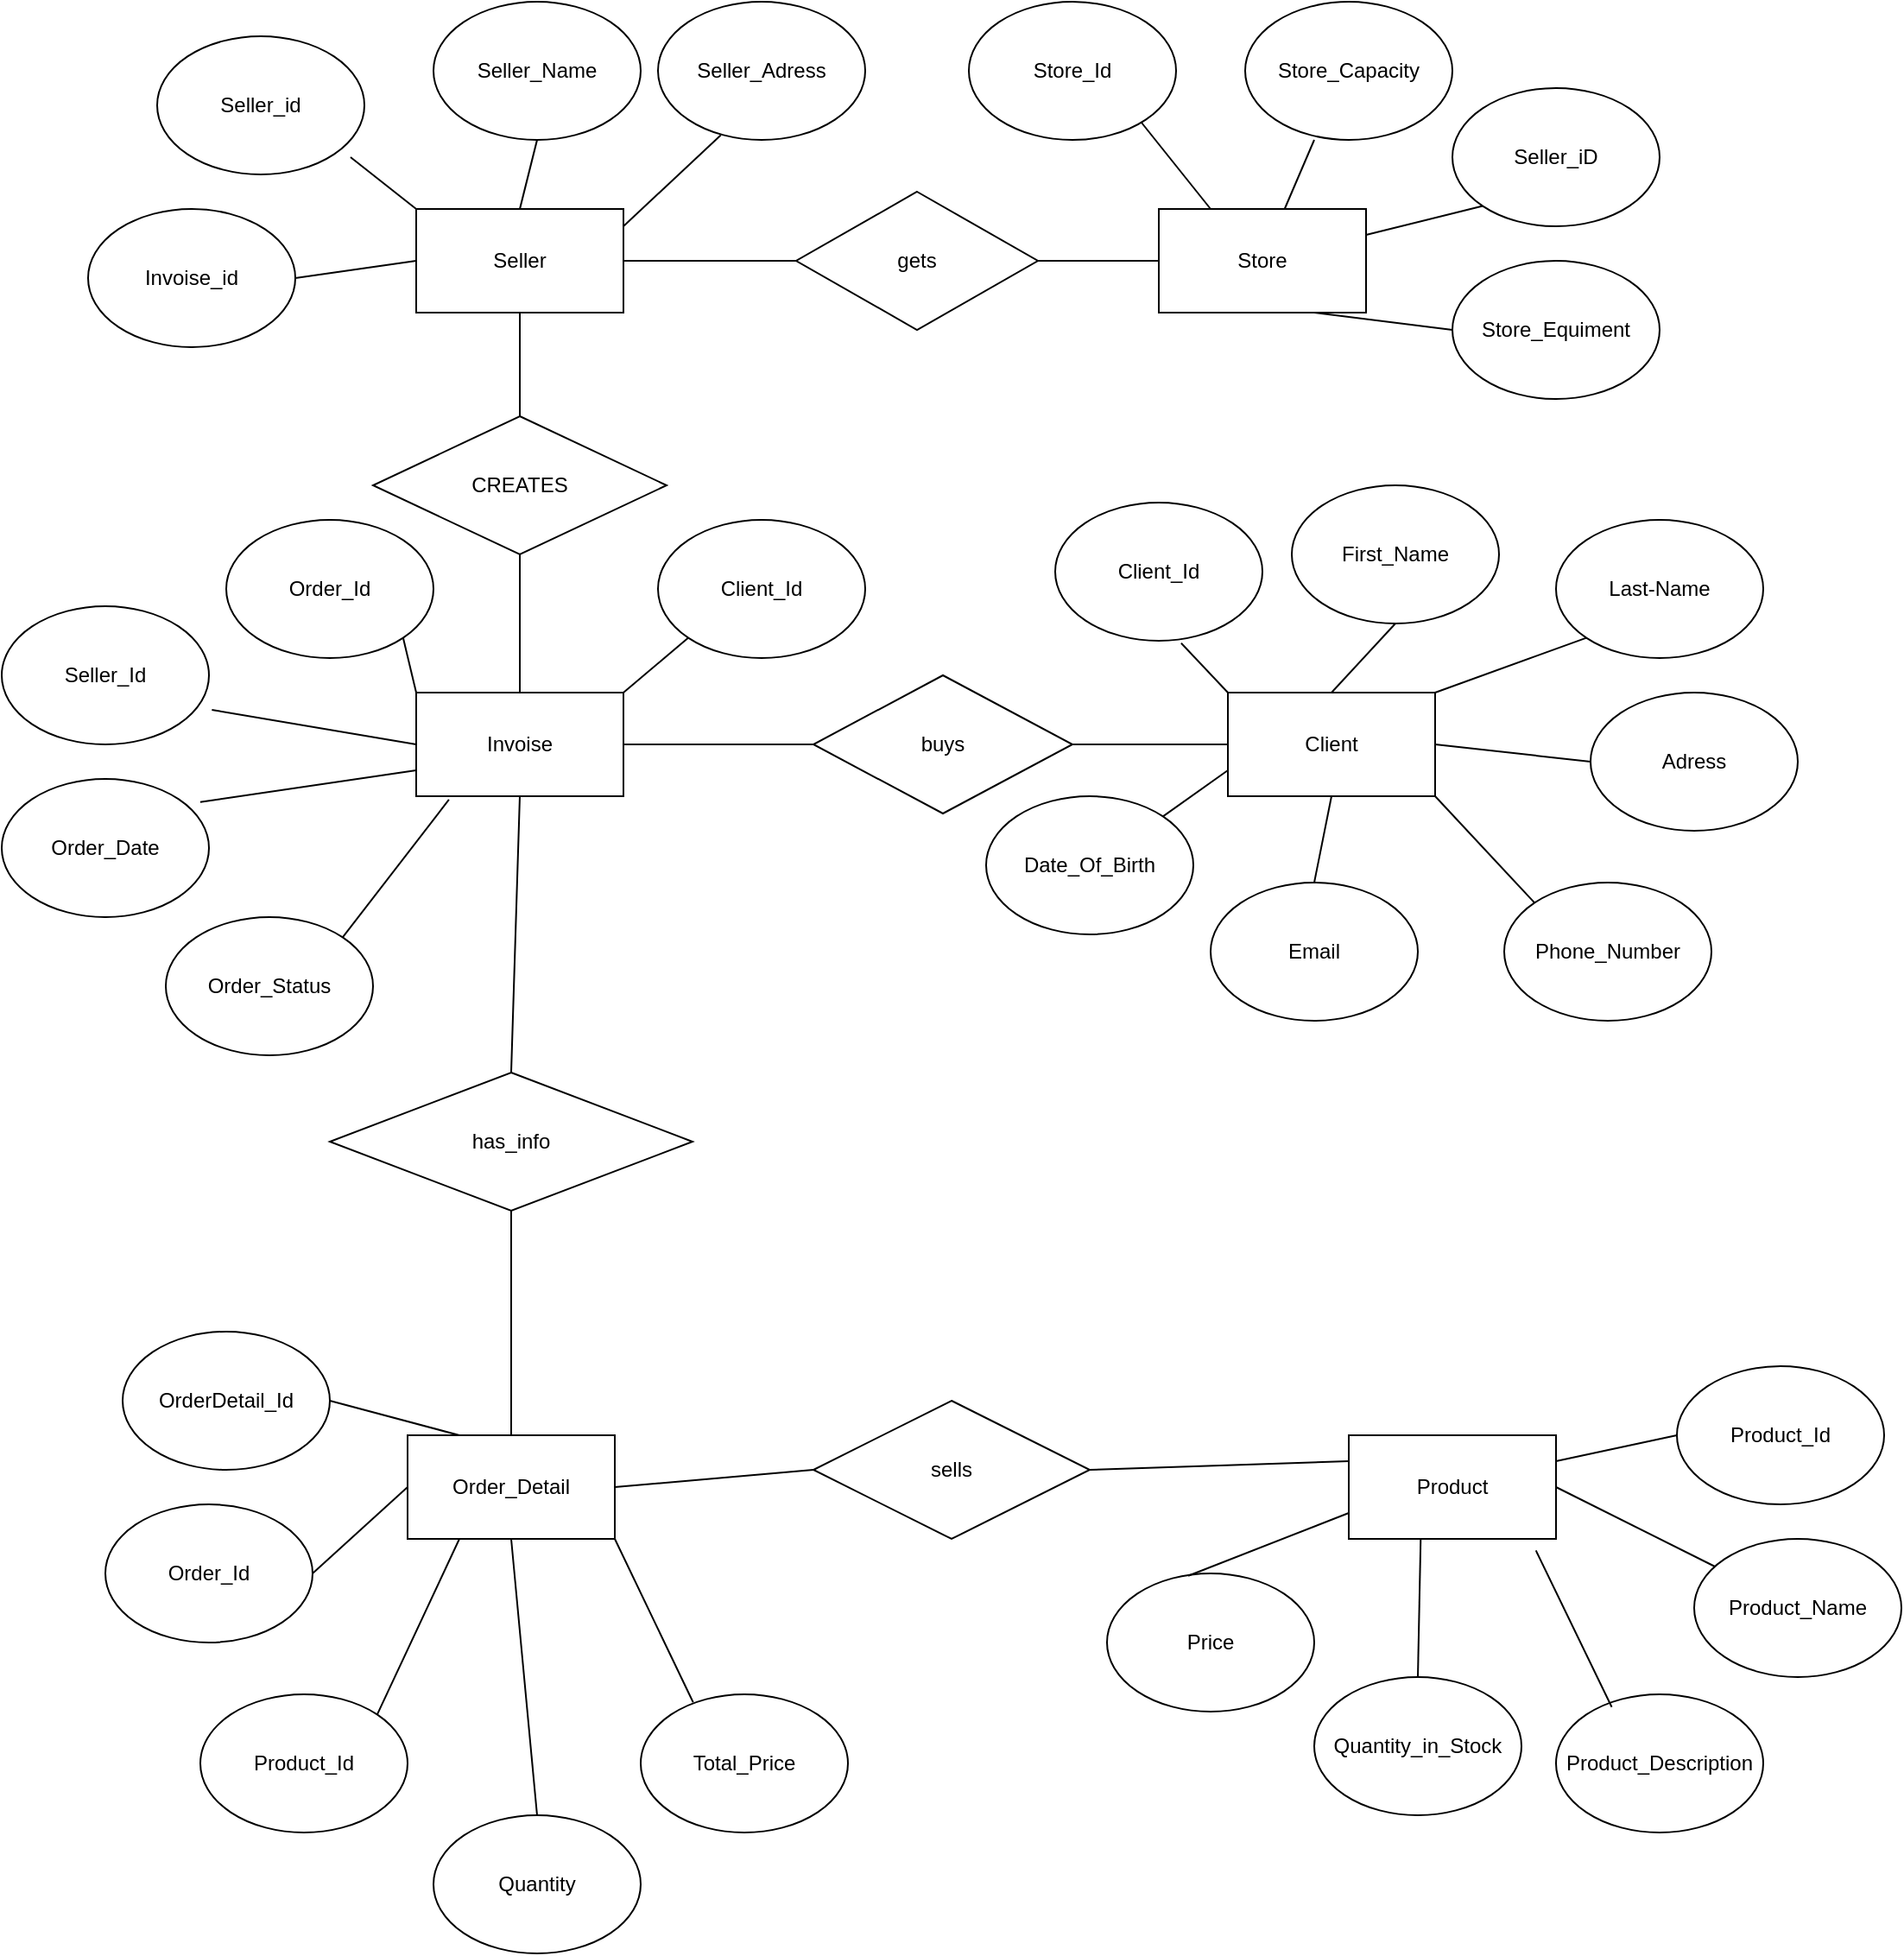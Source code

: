 <mxfile version="22.0.8" type="device">
  <diagram name="Сторінка-1" id="BG7ZqqXnK22bOfR4pvgS">
    <mxGraphModel dx="3452" dy="1335" grid="1" gridSize="10" guides="1" tooltips="1" connect="1" arrows="1" fold="1" page="1" pageScale="1" pageWidth="827" pageHeight="1169" math="0" shadow="0">
      <root>
        <mxCell id="0" />
        <mxCell id="1" parent="0" />
        <mxCell id="vTgYtGO2I8FvDi0Zc58N-1" value="Seller" style="rounded=0;whiteSpace=wrap;html=1;" vertex="1" parent="1">
          <mxGeometry x="200" y="140" width="120" height="60" as="geometry" />
        </mxCell>
        <mxCell id="vTgYtGO2I8FvDi0Zc58N-2" value="Invoise_id" style="ellipse;whiteSpace=wrap;html=1;" vertex="1" parent="1">
          <mxGeometry x="10" y="140" width="120" height="80" as="geometry" />
        </mxCell>
        <mxCell id="vTgYtGO2I8FvDi0Zc58N-3" value="Seller_id" style="ellipse;whiteSpace=wrap;html=1;" vertex="1" parent="1">
          <mxGeometry x="50" y="40" width="120" height="80" as="geometry" />
        </mxCell>
        <mxCell id="vTgYtGO2I8FvDi0Zc58N-4" value="Seller_Name" style="ellipse;whiteSpace=wrap;html=1;" vertex="1" parent="1">
          <mxGeometry x="210" y="20" width="120" height="80" as="geometry" />
        </mxCell>
        <mxCell id="vTgYtGO2I8FvDi0Zc58N-5" value="Seller_Adress" style="ellipse;whiteSpace=wrap;html=1;" vertex="1" parent="1">
          <mxGeometry x="340" y="20" width="120" height="80" as="geometry" />
        </mxCell>
        <mxCell id="vTgYtGO2I8FvDi0Zc58N-8" value="" style="endArrow=none;html=1;rounded=0;exitX=0.5;exitY=0;exitDx=0;exitDy=0;" edge="1" parent="1" source="vTgYtGO2I8FvDi0Zc58N-1">
          <mxGeometry width="50" height="50" relative="1" as="geometry">
            <mxPoint x="220" y="150" as="sourcePoint" />
            <mxPoint x="270" y="100" as="targetPoint" />
          </mxGeometry>
        </mxCell>
        <mxCell id="vTgYtGO2I8FvDi0Zc58N-11" value="" style="endArrow=none;html=1;rounded=0;entryX=0.303;entryY=0.965;entryDx=0;entryDy=0;entryPerimeter=0;" edge="1" parent="1" target="vTgYtGO2I8FvDi0Zc58N-5">
          <mxGeometry width="50" height="50" relative="1" as="geometry">
            <mxPoint x="320" y="150" as="sourcePoint" />
            <mxPoint x="370" y="100" as="targetPoint" />
          </mxGeometry>
        </mxCell>
        <mxCell id="vTgYtGO2I8FvDi0Zc58N-12" value="" style="endArrow=none;html=1;rounded=0;entryX=0;entryY=0.5;entryDx=0;entryDy=0;exitX=1;exitY=0.5;exitDx=0;exitDy=0;" edge="1" parent="1" source="vTgYtGO2I8FvDi0Zc58N-2" target="vTgYtGO2I8FvDi0Zc58N-1">
          <mxGeometry width="50" height="50" relative="1" as="geometry">
            <mxPoint x="130" y="190" as="sourcePoint" />
            <mxPoint x="180" y="140" as="targetPoint" />
          </mxGeometry>
        </mxCell>
        <mxCell id="vTgYtGO2I8FvDi0Zc58N-13" value="" style="endArrow=none;html=1;rounded=0;exitX=0.933;exitY=0.875;exitDx=0;exitDy=0;exitPerimeter=0;entryX=0;entryY=0;entryDx=0;entryDy=0;" edge="1" parent="1" source="vTgYtGO2I8FvDi0Zc58N-3" target="vTgYtGO2I8FvDi0Zc58N-1">
          <mxGeometry width="50" height="50" relative="1" as="geometry">
            <mxPoint x="160" y="160" as="sourcePoint" />
            <mxPoint x="210" y="110" as="targetPoint" />
          </mxGeometry>
        </mxCell>
        <mxCell id="vTgYtGO2I8FvDi0Zc58N-14" value="gets" style="rhombus;whiteSpace=wrap;html=1;" vertex="1" parent="1">
          <mxGeometry x="420" y="130" width="140" height="80" as="geometry" />
        </mxCell>
        <mxCell id="vTgYtGO2I8FvDi0Zc58N-15" value="" style="endArrow=none;html=1;rounded=0;entryX=0;entryY=0.5;entryDx=0;entryDy=0;exitX=1;exitY=0.5;exitDx=0;exitDy=0;" edge="1" parent="1" source="vTgYtGO2I8FvDi0Zc58N-1" target="vTgYtGO2I8FvDi0Zc58N-14">
          <mxGeometry width="50" height="50" relative="1" as="geometry">
            <mxPoint x="390" y="300" as="sourcePoint" />
            <mxPoint x="440" y="250" as="targetPoint" />
          </mxGeometry>
        </mxCell>
        <mxCell id="vTgYtGO2I8FvDi0Zc58N-16" value="Store" style="rounded=0;whiteSpace=wrap;html=1;" vertex="1" parent="1">
          <mxGeometry x="630" y="140" width="120" height="60" as="geometry" />
        </mxCell>
        <mxCell id="vTgYtGO2I8FvDi0Zc58N-17" value="Store_Id" style="ellipse;whiteSpace=wrap;html=1;" vertex="1" parent="1">
          <mxGeometry x="520" y="20" width="120" height="80" as="geometry" />
        </mxCell>
        <mxCell id="vTgYtGO2I8FvDi0Zc58N-18" value="Store_Capacity" style="ellipse;whiteSpace=wrap;html=1;" vertex="1" parent="1">
          <mxGeometry x="680" y="20" width="120" height="80" as="geometry" />
        </mxCell>
        <mxCell id="vTgYtGO2I8FvDi0Zc58N-19" value="Store_Equiment" style="ellipse;whiteSpace=wrap;html=1;" vertex="1" parent="1">
          <mxGeometry x="800" y="170" width="120" height="80" as="geometry" />
        </mxCell>
        <mxCell id="vTgYtGO2I8FvDi0Zc58N-20" value="Seller_iD" style="ellipse;whiteSpace=wrap;html=1;" vertex="1" parent="1">
          <mxGeometry x="800" y="70" width="120" height="80" as="geometry" />
        </mxCell>
        <mxCell id="vTgYtGO2I8FvDi0Zc58N-21" value="" style="endArrow=none;html=1;rounded=0;" edge="1" parent="1" source="vTgYtGO2I8FvDi0Zc58N-14">
          <mxGeometry width="50" height="50" relative="1" as="geometry">
            <mxPoint x="590" y="220" as="sourcePoint" />
            <mxPoint x="630" y="170" as="targetPoint" />
          </mxGeometry>
        </mxCell>
        <mxCell id="vTgYtGO2I8FvDi0Zc58N-22" value="" style="endArrow=none;html=1;rounded=0;entryX=0.75;entryY=1;entryDx=0;entryDy=0;exitX=0;exitY=0.5;exitDx=0;exitDy=0;" edge="1" parent="1" source="vTgYtGO2I8FvDi0Zc58N-19" target="vTgYtGO2I8FvDi0Zc58N-16">
          <mxGeometry width="50" height="50" relative="1" as="geometry">
            <mxPoint x="600" y="300" as="sourcePoint" />
            <mxPoint x="650" y="250" as="targetPoint" />
          </mxGeometry>
        </mxCell>
        <mxCell id="vTgYtGO2I8FvDi0Zc58N-23" value="" style="endArrow=none;html=1;rounded=0;exitX=0.25;exitY=0;exitDx=0;exitDy=0;" edge="1" parent="1" source="vTgYtGO2I8FvDi0Zc58N-16">
          <mxGeometry width="50" height="50" relative="1" as="geometry">
            <mxPoint x="570" y="140" as="sourcePoint" />
            <mxPoint x="620" y="90" as="targetPoint" />
          </mxGeometry>
        </mxCell>
        <mxCell id="vTgYtGO2I8FvDi0Zc58N-24" value="" style="endArrow=none;html=1;rounded=0;" edge="1" parent="1" source="vTgYtGO2I8FvDi0Zc58N-16">
          <mxGeometry width="50" height="50" relative="1" as="geometry">
            <mxPoint x="670" y="150" as="sourcePoint" />
            <mxPoint x="720" y="100" as="targetPoint" />
          </mxGeometry>
        </mxCell>
        <mxCell id="vTgYtGO2I8FvDi0Zc58N-25" value="" style="endArrow=none;html=1;rounded=0;entryX=0;entryY=1;entryDx=0;entryDy=0;exitX=1;exitY=0.25;exitDx=0;exitDy=0;" edge="1" parent="1" source="vTgYtGO2I8FvDi0Zc58N-16" target="vTgYtGO2I8FvDi0Zc58N-20">
          <mxGeometry width="50" height="50" relative="1" as="geometry">
            <mxPoint x="380" y="300" as="sourcePoint" />
            <mxPoint x="430" y="250" as="targetPoint" />
          </mxGeometry>
        </mxCell>
        <mxCell id="vTgYtGO2I8FvDi0Zc58N-26" value="CREATES" style="rhombus;whiteSpace=wrap;html=1;" vertex="1" parent="1">
          <mxGeometry x="175" y="260" width="170" height="80" as="geometry" />
        </mxCell>
        <mxCell id="vTgYtGO2I8FvDi0Zc58N-27" value="" style="endArrow=none;html=1;rounded=0;exitX=0.5;exitY=0;exitDx=0;exitDy=0;" edge="1" parent="1" source="vTgYtGO2I8FvDi0Zc58N-26">
          <mxGeometry width="50" height="50" relative="1" as="geometry">
            <mxPoint x="210" y="250" as="sourcePoint" />
            <mxPoint x="260" y="200" as="targetPoint" />
          </mxGeometry>
        </mxCell>
        <mxCell id="vTgYtGO2I8FvDi0Zc58N-28" value="Invoise" style="rounded=0;whiteSpace=wrap;html=1;" vertex="1" parent="1">
          <mxGeometry x="200" y="420" width="120" height="60" as="geometry" />
        </mxCell>
        <mxCell id="vTgYtGO2I8FvDi0Zc58N-29" value="" style="endArrow=none;html=1;rounded=0;exitX=0.5;exitY=0;exitDx=0;exitDy=0;" edge="1" parent="1" source="vTgYtGO2I8FvDi0Zc58N-28">
          <mxGeometry width="50" height="50" relative="1" as="geometry">
            <mxPoint x="210" y="390" as="sourcePoint" />
            <mxPoint x="260" y="340" as="targetPoint" />
          </mxGeometry>
        </mxCell>
        <mxCell id="vTgYtGO2I8FvDi0Zc58N-30" value="Order_Id" style="ellipse;whiteSpace=wrap;html=1;" vertex="1" parent="1">
          <mxGeometry x="90" y="320" width="120" height="80" as="geometry" />
        </mxCell>
        <mxCell id="vTgYtGO2I8FvDi0Zc58N-31" value="Seller_Id" style="ellipse;whiteSpace=wrap;html=1;" vertex="1" parent="1">
          <mxGeometry x="-40" y="370" width="120" height="80" as="geometry" />
        </mxCell>
        <mxCell id="vTgYtGO2I8FvDi0Zc58N-32" value="Order_Date" style="ellipse;whiteSpace=wrap;html=1;" vertex="1" parent="1">
          <mxGeometry x="-40" y="470" width="120" height="80" as="geometry" />
        </mxCell>
        <mxCell id="vTgYtGO2I8FvDi0Zc58N-33" value="Order_Status" style="ellipse;whiteSpace=wrap;html=1;" vertex="1" parent="1">
          <mxGeometry x="55" y="550" width="120" height="80" as="geometry" />
        </mxCell>
        <mxCell id="vTgYtGO2I8FvDi0Zc58N-34" value="Client_Id" style="ellipse;whiteSpace=wrap;html=1;" vertex="1" parent="1">
          <mxGeometry x="340" y="320" width="120" height="80" as="geometry" />
        </mxCell>
        <mxCell id="vTgYtGO2I8FvDi0Zc58N-35" value="" style="endArrow=none;html=1;rounded=0;exitX=0;exitY=0;exitDx=0;exitDy=0;entryX=1;entryY=1;entryDx=0;entryDy=0;" edge="1" parent="1" source="vTgYtGO2I8FvDi0Zc58N-28" target="vTgYtGO2I8FvDi0Zc58N-30">
          <mxGeometry width="50" height="50" relative="1" as="geometry">
            <mxPoint x="130" y="450" as="sourcePoint" />
            <mxPoint x="170" y="400" as="targetPoint" />
          </mxGeometry>
        </mxCell>
        <mxCell id="vTgYtGO2I8FvDi0Zc58N-36" value="" style="endArrow=none;html=1;rounded=0;exitX=1.014;exitY=0.75;exitDx=0;exitDy=0;exitPerimeter=0;" edge="1" parent="1" source="vTgYtGO2I8FvDi0Zc58N-31">
          <mxGeometry width="50" height="50" relative="1" as="geometry">
            <mxPoint x="150" y="500" as="sourcePoint" />
            <mxPoint x="200" y="450" as="targetPoint" />
          </mxGeometry>
        </mxCell>
        <mxCell id="vTgYtGO2I8FvDi0Zc58N-37" value="" style="endArrow=none;html=1;rounded=0;exitX=1;exitY=0;exitDx=0;exitDy=0;entryX=0;entryY=1;entryDx=0;entryDy=0;" edge="1" parent="1" source="vTgYtGO2I8FvDi0Zc58N-28" target="vTgYtGO2I8FvDi0Zc58N-34">
          <mxGeometry width="50" height="50" relative="1" as="geometry">
            <mxPoint x="380" y="300" as="sourcePoint" />
            <mxPoint x="430" y="250" as="targetPoint" />
          </mxGeometry>
        </mxCell>
        <mxCell id="vTgYtGO2I8FvDi0Zc58N-38" value="" style="endArrow=none;html=1;rounded=0;exitX=0.958;exitY=0.167;exitDx=0;exitDy=0;exitPerimeter=0;entryX=0;entryY=0.75;entryDx=0;entryDy=0;" edge="1" parent="1" source="vTgYtGO2I8FvDi0Zc58N-32" target="vTgYtGO2I8FvDi0Zc58N-28">
          <mxGeometry width="50" height="50" relative="1" as="geometry">
            <mxPoint x="380" y="300" as="sourcePoint" />
            <mxPoint x="430" y="250" as="targetPoint" />
          </mxGeometry>
        </mxCell>
        <mxCell id="vTgYtGO2I8FvDi0Zc58N-39" value="" style="endArrow=none;html=1;rounded=0;exitX=1;exitY=0;exitDx=0;exitDy=0;entryX=0.158;entryY=1.033;entryDx=0;entryDy=0;entryPerimeter=0;" edge="1" parent="1" source="vTgYtGO2I8FvDi0Zc58N-33" target="vTgYtGO2I8FvDi0Zc58N-28">
          <mxGeometry width="50" height="50" relative="1" as="geometry">
            <mxPoint x="380" y="300" as="sourcePoint" />
            <mxPoint x="430" y="250" as="targetPoint" />
          </mxGeometry>
        </mxCell>
        <mxCell id="vTgYtGO2I8FvDi0Zc58N-40" value="buys" style="rhombus;whiteSpace=wrap;html=1;" vertex="1" parent="1">
          <mxGeometry x="430" y="410" width="150" height="80" as="geometry" />
        </mxCell>
        <mxCell id="vTgYtGO2I8FvDi0Zc58N-41" value="Client" style="rounded=0;whiteSpace=wrap;html=1;" vertex="1" parent="1">
          <mxGeometry x="670" y="420" width="120" height="60" as="geometry" />
        </mxCell>
        <mxCell id="vTgYtGO2I8FvDi0Zc58N-42" value="" style="endArrow=none;html=1;rounded=0;entryX=0;entryY=0.5;entryDx=0;entryDy=0;exitX=1;exitY=0.5;exitDx=0;exitDy=0;" edge="1" parent="1" source="vTgYtGO2I8FvDi0Zc58N-28" target="vTgYtGO2I8FvDi0Zc58N-40">
          <mxGeometry width="50" height="50" relative="1" as="geometry">
            <mxPoint x="380" y="300" as="sourcePoint" />
            <mxPoint x="430" y="250" as="targetPoint" />
          </mxGeometry>
        </mxCell>
        <mxCell id="vTgYtGO2I8FvDi0Zc58N-43" value="" style="endArrow=none;html=1;rounded=0;entryX=1;entryY=0.5;entryDx=0;entryDy=0;exitX=0;exitY=0.5;exitDx=0;exitDy=0;" edge="1" parent="1" source="vTgYtGO2I8FvDi0Zc58N-41" target="vTgYtGO2I8FvDi0Zc58N-40">
          <mxGeometry width="50" height="50" relative="1" as="geometry">
            <mxPoint x="380" y="300" as="sourcePoint" />
            <mxPoint x="430" y="250" as="targetPoint" />
          </mxGeometry>
        </mxCell>
        <mxCell id="vTgYtGO2I8FvDi0Zc58N-44" value="First_Name" style="ellipse;whiteSpace=wrap;html=1;" vertex="1" parent="1">
          <mxGeometry x="707" y="300" width="120" height="80" as="geometry" />
        </mxCell>
        <mxCell id="vTgYtGO2I8FvDi0Zc58N-45" value="Client_Id" style="ellipse;whiteSpace=wrap;html=1;" vertex="1" parent="1">
          <mxGeometry x="570" y="310" width="120" height="80" as="geometry" />
        </mxCell>
        <mxCell id="vTgYtGO2I8FvDi0Zc58N-46" value="Last-Name" style="ellipse;whiteSpace=wrap;html=1;" vertex="1" parent="1">
          <mxGeometry x="860" y="320" width="120" height="80" as="geometry" />
        </mxCell>
        <mxCell id="vTgYtGO2I8FvDi0Zc58N-47" value="Date_Of_Birth" style="ellipse;whiteSpace=wrap;html=1;" vertex="1" parent="1">
          <mxGeometry x="530" y="480" width="120" height="80" as="geometry" />
        </mxCell>
        <mxCell id="vTgYtGO2I8FvDi0Zc58N-48" value="Email" style="ellipse;whiteSpace=wrap;html=1;" vertex="1" parent="1">
          <mxGeometry x="660" y="530" width="120" height="80" as="geometry" />
        </mxCell>
        <mxCell id="vTgYtGO2I8FvDi0Zc58N-49" value="Phone_Number" style="ellipse;whiteSpace=wrap;html=1;" vertex="1" parent="1">
          <mxGeometry x="830" y="530" width="120" height="80" as="geometry" />
        </mxCell>
        <mxCell id="vTgYtGO2I8FvDi0Zc58N-50" value="Adress" style="ellipse;whiteSpace=wrap;html=1;" vertex="1" parent="1">
          <mxGeometry x="880" y="420" width="120" height="80" as="geometry" />
        </mxCell>
        <mxCell id="vTgYtGO2I8FvDi0Zc58N-51" value="" style="endArrow=none;html=1;rounded=0;exitX=1;exitY=0.5;exitDx=0;exitDy=0;" edge="1" parent="1" source="vTgYtGO2I8FvDi0Zc58N-41">
          <mxGeometry width="50" height="50" relative="1" as="geometry">
            <mxPoint x="810" y="460" as="sourcePoint" />
            <mxPoint x="880" y="460" as="targetPoint" />
          </mxGeometry>
        </mxCell>
        <mxCell id="vTgYtGO2I8FvDi0Zc58N-52" value="" style="endArrow=none;html=1;rounded=0;exitX=0;exitY=0;exitDx=0;exitDy=0;entryX=1;entryY=1;entryDx=0;entryDy=0;" edge="1" parent="1" source="vTgYtGO2I8FvDi0Zc58N-49" target="vTgYtGO2I8FvDi0Zc58N-41">
          <mxGeometry width="50" height="50" relative="1" as="geometry">
            <mxPoint x="380" y="300" as="sourcePoint" />
            <mxPoint x="430" y="250" as="targetPoint" />
          </mxGeometry>
        </mxCell>
        <mxCell id="vTgYtGO2I8FvDi0Zc58N-53" value="" style="endArrow=none;html=1;rounded=0;entryX=0.5;entryY=0;entryDx=0;entryDy=0;exitX=0.5;exitY=1;exitDx=0;exitDy=0;" edge="1" parent="1" source="vTgYtGO2I8FvDi0Zc58N-41" target="vTgYtGO2I8FvDi0Zc58N-48">
          <mxGeometry width="50" height="50" relative="1" as="geometry">
            <mxPoint x="380" y="300" as="sourcePoint" />
            <mxPoint x="430" y="250" as="targetPoint" />
          </mxGeometry>
        </mxCell>
        <mxCell id="vTgYtGO2I8FvDi0Zc58N-54" value="" style="endArrow=none;html=1;rounded=0;exitX=1;exitY=0;exitDx=0;exitDy=0;entryX=0;entryY=0.75;entryDx=0;entryDy=0;" edge="1" parent="1" source="vTgYtGO2I8FvDi0Zc58N-47" target="vTgYtGO2I8FvDi0Zc58N-41">
          <mxGeometry width="50" height="50" relative="1" as="geometry">
            <mxPoint x="380" y="300" as="sourcePoint" />
            <mxPoint x="430" y="250" as="targetPoint" />
          </mxGeometry>
        </mxCell>
        <mxCell id="vTgYtGO2I8FvDi0Zc58N-55" value="" style="endArrow=none;html=1;rounded=0;entryX=1;entryY=0;entryDx=0;entryDy=0;exitX=0;exitY=1;exitDx=0;exitDy=0;" edge="1" parent="1" source="vTgYtGO2I8FvDi0Zc58N-46" target="vTgYtGO2I8FvDi0Zc58N-41">
          <mxGeometry width="50" height="50" relative="1" as="geometry">
            <mxPoint x="380" y="300" as="sourcePoint" />
            <mxPoint x="430" y="250" as="targetPoint" />
          </mxGeometry>
        </mxCell>
        <mxCell id="vTgYtGO2I8FvDi0Zc58N-56" value="" style="endArrow=none;html=1;rounded=0;entryX=0.5;entryY=0;entryDx=0;entryDy=0;exitX=0.5;exitY=1;exitDx=0;exitDy=0;" edge="1" parent="1" source="vTgYtGO2I8FvDi0Zc58N-44" target="vTgYtGO2I8FvDi0Zc58N-41">
          <mxGeometry width="50" height="50" relative="1" as="geometry">
            <mxPoint x="380" y="300" as="sourcePoint" />
            <mxPoint x="430" y="250" as="targetPoint" />
          </mxGeometry>
        </mxCell>
        <mxCell id="vTgYtGO2I8FvDi0Zc58N-57" value="" style="endArrow=none;html=1;rounded=0;exitX=0;exitY=0;exitDx=0;exitDy=0;entryX=0.608;entryY=1.017;entryDx=0;entryDy=0;entryPerimeter=0;" edge="1" parent="1" source="vTgYtGO2I8FvDi0Zc58N-41" target="vTgYtGO2I8FvDi0Zc58N-45">
          <mxGeometry width="50" height="50" relative="1" as="geometry">
            <mxPoint x="380" y="300" as="sourcePoint" />
            <mxPoint x="430" y="250" as="targetPoint" />
          </mxGeometry>
        </mxCell>
        <mxCell id="vTgYtGO2I8FvDi0Zc58N-59" value="has_info" style="rhombus;whiteSpace=wrap;html=1;" vertex="1" parent="1">
          <mxGeometry x="150" y="640" width="210" height="80" as="geometry" />
        </mxCell>
        <mxCell id="vTgYtGO2I8FvDi0Zc58N-60" value="Order_Detail" style="rounded=0;whiteSpace=wrap;html=1;" vertex="1" parent="1">
          <mxGeometry x="195" y="850" width="120" height="60" as="geometry" />
        </mxCell>
        <mxCell id="vTgYtGO2I8FvDi0Zc58N-61" value="sells" style="rhombus;whiteSpace=wrap;html=1;" vertex="1" parent="1">
          <mxGeometry x="430" y="830" width="160" height="80" as="geometry" />
        </mxCell>
        <mxCell id="vTgYtGO2I8FvDi0Zc58N-62" value="Product" style="rounded=0;whiteSpace=wrap;html=1;" vertex="1" parent="1">
          <mxGeometry x="740" y="850" width="120" height="60" as="geometry" />
        </mxCell>
        <mxCell id="vTgYtGO2I8FvDi0Zc58N-63" value="Product_Description" style="ellipse;whiteSpace=wrap;html=1;" vertex="1" parent="1">
          <mxGeometry x="860" y="1000" width="120" height="80" as="geometry" />
        </mxCell>
        <mxCell id="vTgYtGO2I8FvDi0Zc58N-64" value="Product_Id" style="ellipse;whiteSpace=wrap;html=1;" vertex="1" parent="1">
          <mxGeometry x="930" y="810" width="120" height="80" as="geometry" />
        </mxCell>
        <mxCell id="vTgYtGO2I8FvDi0Zc58N-65" value="Product_Name" style="ellipse;whiteSpace=wrap;html=1;" vertex="1" parent="1">
          <mxGeometry x="940" y="910" width="120" height="80" as="geometry" />
        </mxCell>
        <mxCell id="vTgYtGO2I8FvDi0Zc58N-66" value="Quantity_in_Stock" style="ellipse;whiteSpace=wrap;html=1;" vertex="1" parent="1">
          <mxGeometry x="720" y="990" width="120" height="80" as="geometry" />
        </mxCell>
        <mxCell id="vTgYtGO2I8FvDi0Zc58N-67" value="Price" style="ellipse;whiteSpace=wrap;html=1;" vertex="1" parent="1">
          <mxGeometry x="600" y="930" width="120" height="80" as="geometry" />
        </mxCell>
        <mxCell id="vTgYtGO2I8FvDi0Zc58N-68" value="Total_Price" style="ellipse;whiteSpace=wrap;html=1;" vertex="1" parent="1">
          <mxGeometry x="330" y="1000" width="120" height="80" as="geometry" />
        </mxCell>
        <mxCell id="vTgYtGO2I8FvDi0Zc58N-69" value="Quantity" style="ellipse;whiteSpace=wrap;html=1;" vertex="1" parent="1">
          <mxGeometry x="210" y="1070" width="120" height="80" as="geometry" />
        </mxCell>
        <mxCell id="vTgYtGO2I8FvDi0Zc58N-70" value="Product_Id" style="ellipse;whiteSpace=wrap;html=1;" vertex="1" parent="1">
          <mxGeometry x="75" y="1000" width="120" height="80" as="geometry" />
        </mxCell>
        <mxCell id="vTgYtGO2I8FvDi0Zc58N-71" value="Order_Id" style="ellipse;whiteSpace=wrap;html=1;" vertex="1" parent="1">
          <mxGeometry x="20" y="890" width="120" height="80" as="geometry" />
        </mxCell>
        <mxCell id="vTgYtGO2I8FvDi0Zc58N-72" value="OrderDetail_Id" style="ellipse;whiteSpace=wrap;html=1;" vertex="1" parent="1">
          <mxGeometry x="30" y="790" width="120" height="80" as="geometry" />
        </mxCell>
        <mxCell id="vTgYtGO2I8FvDi0Zc58N-73" value="" style="endArrow=none;html=1;rounded=0;entryX=1;entryY=1;entryDx=0;entryDy=0;exitX=0.253;exitY=0.058;exitDx=0;exitDy=0;exitPerimeter=0;" edge="1" parent="1" source="vTgYtGO2I8FvDi0Zc58N-68" target="vTgYtGO2I8FvDi0Zc58N-60">
          <mxGeometry width="50" height="50" relative="1" as="geometry">
            <mxPoint x="310" y="1110" as="sourcePoint" />
            <mxPoint x="360" y="1060" as="targetPoint" />
          </mxGeometry>
        </mxCell>
        <mxCell id="vTgYtGO2I8FvDi0Zc58N-74" value="" style="endArrow=none;html=1;rounded=0;exitX=0.5;exitY=0;exitDx=0;exitDy=0;entryX=0.5;entryY=1;entryDx=0;entryDy=0;" edge="1" parent="1" source="vTgYtGO2I8FvDi0Zc58N-69" target="vTgYtGO2I8FvDi0Zc58N-60">
          <mxGeometry width="50" height="50" relative="1" as="geometry">
            <mxPoint x="310" y="1110" as="sourcePoint" />
            <mxPoint x="360" y="1060" as="targetPoint" />
          </mxGeometry>
        </mxCell>
        <mxCell id="vTgYtGO2I8FvDi0Zc58N-75" value="" style="endArrow=none;html=1;rounded=0;exitX=1;exitY=0;exitDx=0;exitDy=0;entryX=0.25;entryY=1;entryDx=0;entryDy=0;" edge="1" parent="1" source="vTgYtGO2I8FvDi0Zc58N-70" target="vTgYtGO2I8FvDi0Zc58N-60">
          <mxGeometry width="50" height="50" relative="1" as="geometry">
            <mxPoint x="310" y="1110" as="sourcePoint" />
            <mxPoint x="360" y="1060" as="targetPoint" />
          </mxGeometry>
        </mxCell>
        <mxCell id="vTgYtGO2I8FvDi0Zc58N-76" value="" style="endArrow=none;html=1;rounded=0;exitX=1;exitY=0.5;exitDx=0;exitDy=0;entryX=0;entryY=0.5;entryDx=0;entryDy=0;" edge="1" parent="1" source="vTgYtGO2I8FvDi0Zc58N-71" target="vTgYtGO2I8FvDi0Zc58N-60">
          <mxGeometry width="50" height="50" relative="1" as="geometry">
            <mxPoint x="310" y="1110" as="sourcePoint" />
            <mxPoint x="360" y="1060" as="targetPoint" />
          </mxGeometry>
        </mxCell>
        <mxCell id="vTgYtGO2I8FvDi0Zc58N-77" value="" style="endArrow=none;html=1;rounded=0;entryX=0.25;entryY=0;entryDx=0;entryDy=0;exitX=1;exitY=0.5;exitDx=0;exitDy=0;" edge="1" parent="1" source="vTgYtGO2I8FvDi0Zc58N-72" target="vTgYtGO2I8FvDi0Zc58N-60">
          <mxGeometry width="50" height="50" relative="1" as="geometry">
            <mxPoint x="310" y="1110" as="sourcePoint" />
            <mxPoint x="360" y="1060" as="targetPoint" />
          </mxGeometry>
        </mxCell>
        <mxCell id="vTgYtGO2I8FvDi0Zc58N-78" value="" style="endArrow=none;html=1;rounded=0;entryX=0.392;entryY=0.017;entryDx=0;entryDy=0;entryPerimeter=0;exitX=0;exitY=0.75;exitDx=0;exitDy=0;" edge="1" parent="1" source="vTgYtGO2I8FvDi0Zc58N-62" target="vTgYtGO2I8FvDi0Zc58N-67">
          <mxGeometry width="50" height="50" relative="1" as="geometry">
            <mxPoint x="300" y="960" as="sourcePoint" />
            <mxPoint x="350" y="910" as="targetPoint" />
          </mxGeometry>
        </mxCell>
        <mxCell id="vTgYtGO2I8FvDi0Zc58N-79" value="" style="endArrow=none;html=1;rounded=0;exitX=0.5;exitY=0;exitDx=0;exitDy=0;entryX=0.347;entryY=1;entryDx=0;entryDy=0;entryPerimeter=0;" edge="1" parent="1" source="vTgYtGO2I8FvDi0Zc58N-66" target="vTgYtGO2I8FvDi0Zc58N-62">
          <mxGeometry width="50" height="50" relative="1" as="geometry">
            <mxPoint x="300" y="960" as="sourcePoint" />
            <mxPoint x="350" y="910" as="targetPoint" />
          </mxGeometry>
        </mxCell>
        <mxCell id="vTgYtGO2I8FvDi0Zc58N-80" value="" style="endArrow=none;html=1;rounded=0;exitX=0.269;exitY=0.092;exitDx=0;exitDy=0;exitPerimeter=0;entryX=0.903;entryY=1.111;entryDx=0;entryDy=0;entryPerimeter=0;" edge="1" parent="1" source="vTgYtGO2I8FvDi0Zc58N-63" target="vTgYtGO2I8FvDi0Zc58N-62">
          <mxGeometry width="50" height="50" relative="1" as="geometry">
            <mxPoint x="300" y="960" as="sourcePoint" />
            <mxPoint x="350" y="910" as="targetPoint" />
          </mxGeometry>
        </mxCell>
        <mxCell id="vTgYtGO2I8FvDi0Zc58N-81" value="" style="endArrow=none;html=1;rounded=0;entryX=1;entryY=0.5;entryDx=0;entryDy=0;" edge="1" parent="1" source="vTgYtGO2I8FvDi0Zc58N-65" target="vTgYtGO2I8FvDi0Zc58N-62">
          <mxGeometry width="50" height="50" relative="1" as="geometry">
            <mxPoint x="310" y="960" as="sourcePoint" />
            <mxPoint x="350" y="910" as="targetPoint" />
          </mxGeometry>
        </mxCell>
        <mxCell id="vTgYtGO2I8FvDi0Zc58N-82" value="" style="endArrow=none;html=1;rounded=0;entryX=1;entryY=0.25;entryDx=0;entryDy=0;exitX=0;exitY=0.5;exitDx=0;exitDy=0;" edge="1" parent="1" source="vTgYtGO2I8FvDi0Zc58N-64" target="vTgYtGO2I8FvDi0Zc58N-62">
          <mxGeometry width="50" height="50" relative="1" as="geometry">
            <mxPoint x="680" y="870" as="sourcePoint" />
            <mxPoint x="660" y="870" as="targetPoint" />
          </mxGeometry>
        </mxCell>
        <mxCell id="vTgYtGO2I8FvDi0Zc58N-83" value="" style="endArrow=none;html=1;rounded=0;exitX=1;exitY=0.5;exitDx=0;exitDy=0;entryX=0;entryY=0.25;entryDx=0;entryDy=0;" edge="1" parent="1" source="vTgYtGO2I8FvDi0Zc58N-61" target="vTgYtGO2I8FvDi0Zc58N-62">
          <mxGeometry width="50" height="50" relative="1" as="geometry">
            <mxPoint x="940" y="740" as="sourcePoint" />
            <mxPoint x="990" y="690" as="targetPoint" />
          </mxGeometry>
        </mxCell>
        <mxCell id="vTgYtGO2I8FvDi0Zc58N-84" value="" style="endArrow=none;html=1;rounded=0;exitX=1;exitY=0.5;exitDx=0;exitDy=0;entryX=0;entryY=0.5;entryDx=0;entryDy=0;" edge="1" parent="1" source="vTgYtGO2I8FvDi0Zc58N-60" target="vTgYtGO2I8FvDi0Zc58N-61">
          <mxGeometry width="50" height="50" relative="1" as="geometry">
            <mxPoint x="940" y="740" as="sourcePoint" />
            <mxPoint x="990" y="690" as="targetPoint" />
          </mxGeometry>
        </mxCell>
        <mxCell id="vTgYtGO2I8FvDi0Zc58N-85" value="" style="endArrow=none;html=1;rounded=0;exitX=0.5;exitY=0;exitDx=0;exitDy=0;entryX=0.5;entryY=1;entryDx=0;entryDy=0;" edge="1" parent="1" source="vTgYtGO2I8FvDi0Zc58N-60" target="vTgYtGO2I8FvDi0Zc58N-59">
          <mxGeometry width="50" height="50" relative="1" as="geometry">
            <mxPoint x="940" y="740" as="sourcePoint" />
            <mxPoint x="990" y="690" as="targetPoint" />
          </mxGeometry>
        </mxCell>
        <mxCell id="vTgYtGO2I8FvDi0Zc58N-86" value="" style="endArrow=none;html=1;rounded=0;exitX=0.5;exitY=0;exitDx=0;exitDy=0;entryX=0.5;entryY=1;entryDx=0;entryDy=0;" edge="1" parent="1" source="vTgYtGO2I8FvDi0Zc58N-59" target="vTgYtGO2I8FvDi0Zc58N-28">
          <mxGeometry width="50" height="50" relative="1" as="geometry">
            <mxPoint x="940" y="740" as="sourcePoint" />
            <mxPoint x="990" y="690" as="targetPoint" />
          </mxGeometry>
        </mxCell>
      </root>
    </mxGraphModel>
  </diagram>
</mxfile>
